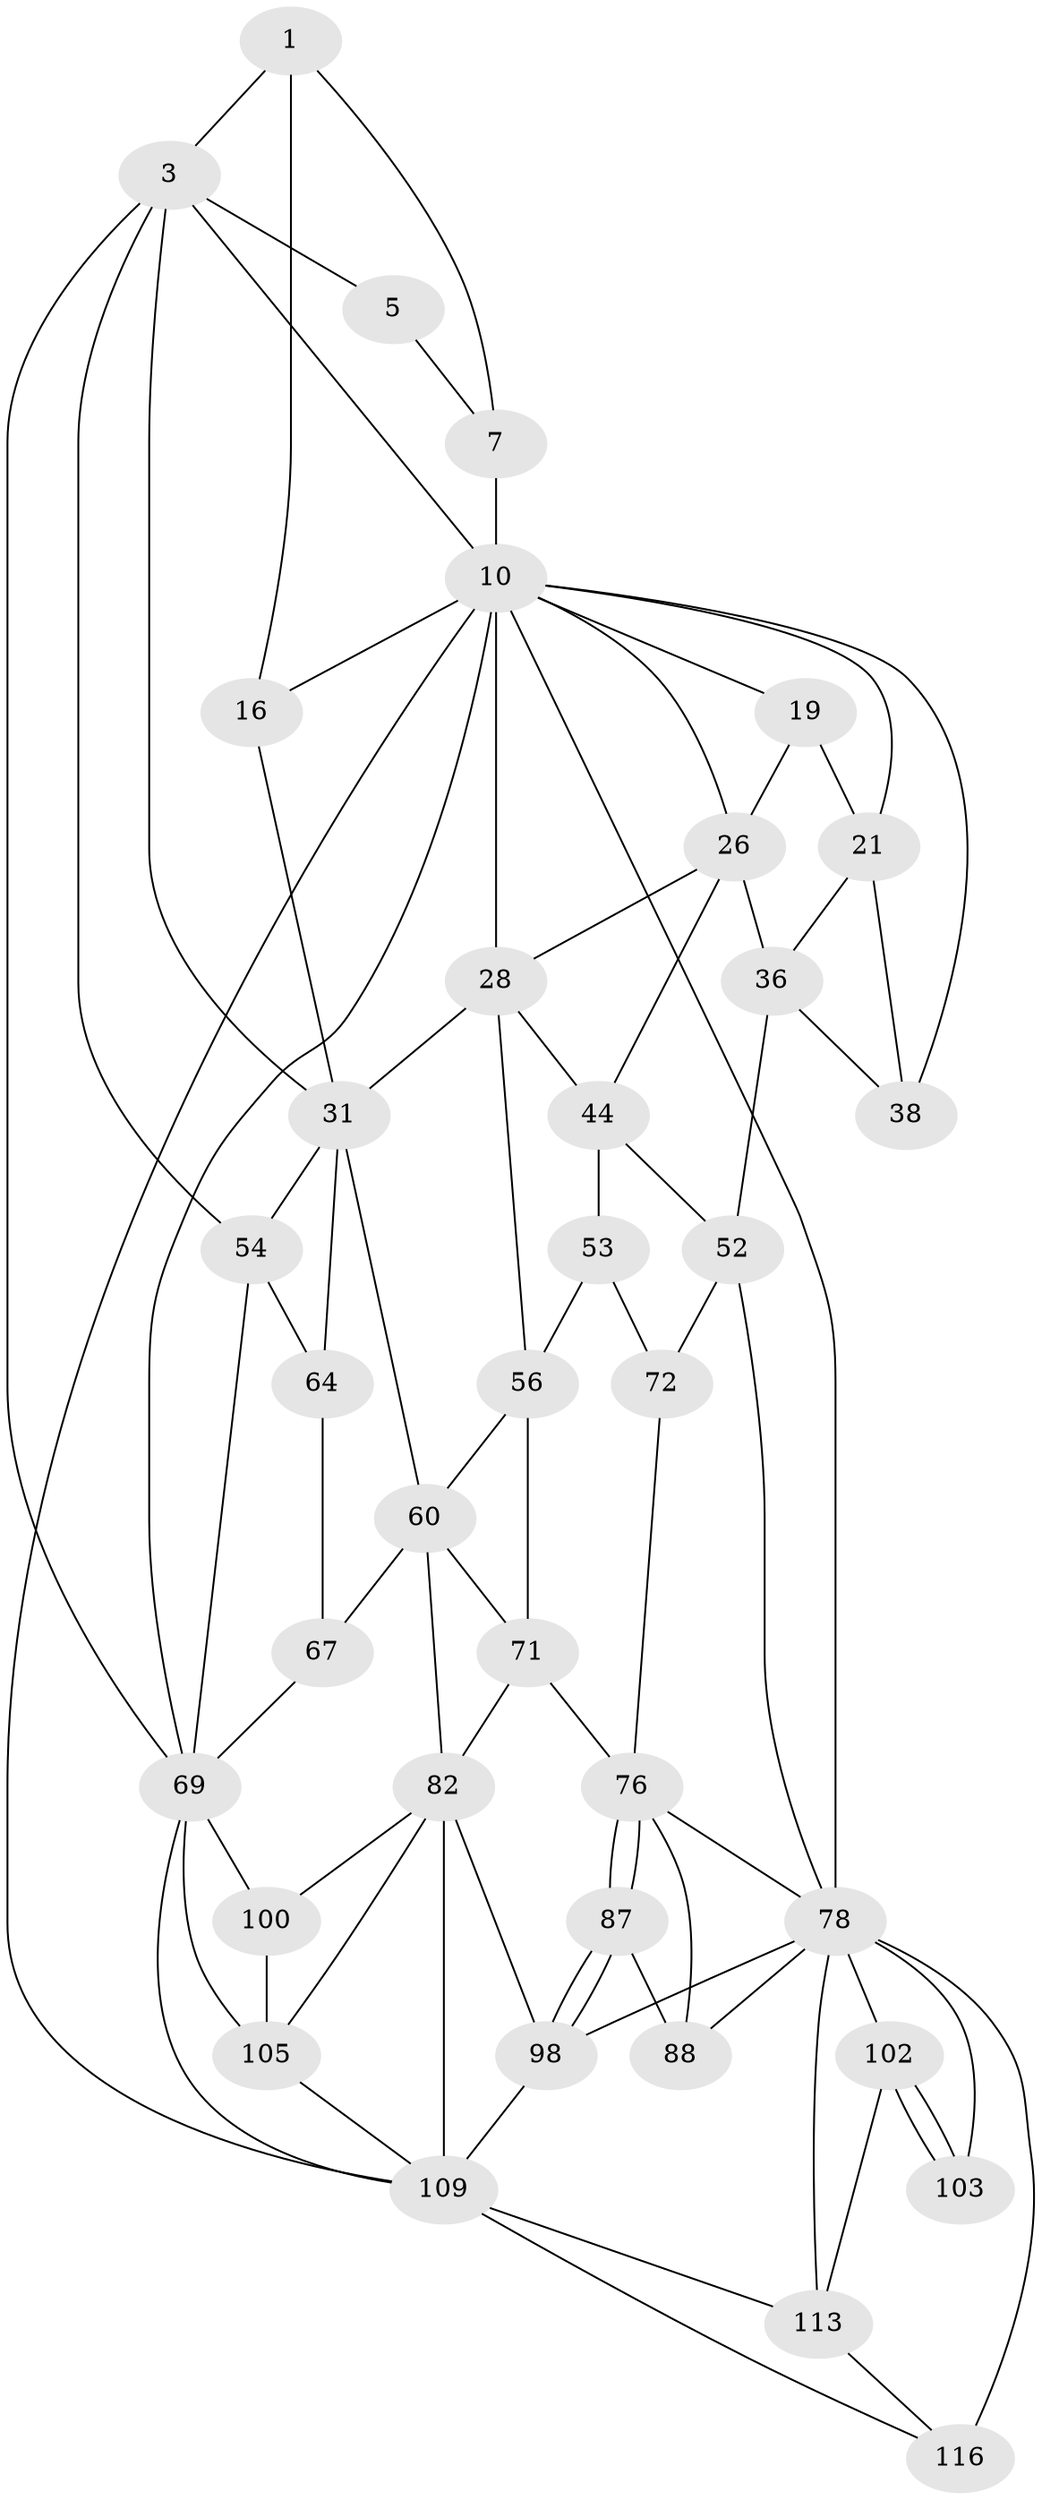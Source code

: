// original degree distribution, {3: 0.04032258064516129, 4: 0.20967741935483872, 5: 0.5080645161290323, 6: 0.24193548387096775}
// Generated by graph-tools (version 1.1) at 2025/21/03/04/25 18:21:15]
// undirected, 37 vertices, 82 edges
graph export_dot {
graph [start="1"]
  node [color=gray90,style=filled];
  1 [pos="+0.7838659067858017+0.009732079608774303",super="+2+6"];
  3 [pos="+1+0.10348716131497192",super="+30+4"];
  5 [pos="+0.729312896582888+0"];
  7 [pos="+0.7403102756432753+0.05879703414153372",super="+8"];
  10 [pos="+0+0",super="+39+11+86"];
  16 [pos="+0.752335684156821+0.09121434066634435",super="+17"];
  19 [pos="+0.26479280756589524+0.04504962829795923",super="+23"];
  21 [pos="+0+0",super="+35+22"];
  26 [pos="+0.3730739156216566+0.14100995048245688",super="+29+27"];
  28 [pos="+0.5156296289717668+0.18837292916739026",super="+43"];
  31 [pos="+1+0.15479543494606332",super="+32+40"];
  36 [pos="+0.2060017482426024+0.20697621790825443",super="+47"];
  38 [pos="+0+0.3832983998403507"];
  44 [pos="+0.41721813641625305+0.27483729271269997",super="+50+45"];
  52 [pos="+0.08175068105047498+0.43196382598888466",super="+73"];
  53 [pos="+0.3436692171843532+0.45504352004887905",super="+58"];
  54 [pos="+1+0.21925125127477116",super="+63"];
  56 [pos="+0.4984588852319018+0.44855454347617557",super="+57"];
  60 [pos="+0.713983306071216+0.4896764814519548",super="+68+61"];
  64 [pos="+0.9369002214883043+0.4938987355406789",super="+65"];
  67 [pos="+0.85360365533553+0.6104783052650052"];
  69 [pos="+1+1",super="+70+117"];
  71 [pos="+0.4959019821850881+0.6090720054773137",super="+74"];
  72 [pos="+0.3342480405677493+0.4765402083037187"];
  76 [pos="+0.42424833230623266+0.6401334889809879",super="+77"];
  78 [pos="+0.1777130259329758+0.5791914072800307",super="+79+84"];
  82 [pos="+0.7482240194311032+0.6244218975846539",super="+94"];
  87 [pos="+0.3969787267177589+0.7190916883709677"];
  88 [pos="+0.31019499117958427+0.7454112908630857"];
  98 [pos="+0.4548485939979977+0.8308998170151897",super="+110"];
  100 [pos="+0.7592240428658628+0.7930358018020873",super="+101+106"];
  102 [pos="+0+0.7398507201636677",super="+112"];
  103 [pos="+0.04374230324359203+0.7297906796208006",super="+104"];
  105 [pos="+0.5706699634267874+0.737353863934493",super="+107"];
  109 [pos="+0.5309298688879149+0.8860842614156642",super="+119"];
  113 [pos="+0.14843061173995392+0.8542386288432928",super="+114"];
  116 [pos="+0.1591035889579329+0.8665577275489018",super="+121"];
  1 -- 16 [weight=2];
  1 -- 3;
  1 -- 7;
  3 -- 54;
  3 -- 31;
  3 -- 5;
  3 -- 10;
  3 -- 69;
  5 -- 7;
  7 -- 10 [weight=3];
  10 -- 38;
  10 -- 19;
  10 -- 21;
  10 -- 26;
  10 -- 28;
  10 -- 16;
  10 -- 69;
  10 -- 109;
  10 -- 78 [weight=2];
  16 -- 31;
  19 -- 21 [weight=2];
  19 -- 26 [weight=2];
  21 -- 36;
  21 -- 38;
  26 -- 28;
  26 -- 44 [weight=2];
  26 -- 36 [weight=2];
  28 -- 56;
  28 -- 44;
  28 -- 31;
  31 -- 64;
  31 -- 54;
  31 -- 60;
  36 -- 38;
  36 -- 52;
  44 -- 53 [weight=2];
  44 -- 52;
  52 -- 72;
  52 -- 78;
  53 -- 56;
  53 -- 72;
  54 -- 64;
  54 -- 69;
  56 -- 60;
  56 -- 71;
  60 -- 82;
  60 -- 67;
  60 -- 71;
  64 -- 67;
  67 -- 69;
  69 -- 100 [weight=2];
  69 -- 109;
  69 -- 105;
  71 -- 82 [weight=2];
  71 -- 76;
  72 -- 76;
  76 -- 87;
  76 -- 87;
  76 -- 88;
  76 -- 78;
  78 -- 102;
  78 -- 113;
  78 -- 98;
  78 -- 116 [weight=2];
  78 -- 103;
  78 -- 88;
  82 -- 98;
  82 -- 100;
  82 -- 105;
  82 -- 109;
  87 -- 88;
  87 -- 98;
  87 -- 98;
  98 -- 109;
  100 -- 105 [weight=2];
  102 -- 103 [weight=2];
  102 -- 103;
  102 -- 113;
  105 -- 109;
  109 -- 116;
  109 -- 113;
  113 -- 116;
}
